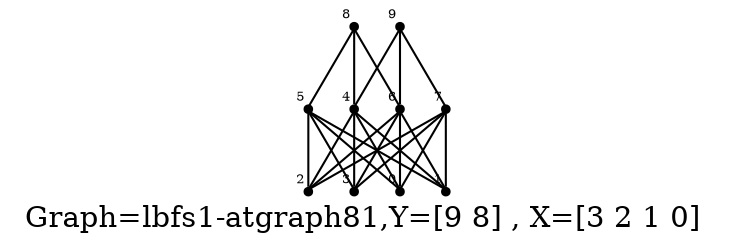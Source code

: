 /* Created by igraph 0.8.0-pre+0200568 */
graph {
  graph [
    label="Graph=lbfs1-atgraph81,Y=[9 8] , X=[3 2 1 0]  "
    labelloc=bottom
  ];
  0 [
    pos="-0.100000,3.000000!"
    shape=point
    fontsize=6
    xlabel=0
  ];
  1 [
    pos="0.000000,2.000000!"
    shape=point
    fontsize=6
    xlabel=1
  ];
  2 [
    pos="-0.100000,1.000000!"
    shape=point
    fontsize=6
    xlabel=2
  ];
  3 [
    pos="0.000000,0.000000!"
    shape=point
    fontsize=6
    xlabel=3
  ];
  4 [
    pos="0.900000,3.000000!"
    shape=point
    fontsize=6
    xlabel=4
  ];
  5 [
    pos="1.000000,2.000000!"
    shape=point
    fontsize=6
    xlabel=5
  ];
  6 [
    pos="0.900000,1.000000!"
    shape=point
    fontsize=6
    xlabel=6
  ];
  7 [
    pos="1.000000,0.000000!"
    shape=point
    fontsize=6
    xlabel=7
  ];
  8 [
    pos="2.000000,1.000000!"
    shape=point
    fontsize=6
    xlabel=8
  ];
  9 [
    pos="1.900000,2.000000!"
    shape=point
    fontsize=6
    xlabel=9
  ];

  4 -- 0;
  5 -- 0;
  6 -- 0;
  7 -- 0;
  4 -- 1;
  5 -- 1;
  6 -- 1;
  7 -- 1;
  4 -- 2;
  5 -- 2;
  6 -- 2;
  7 -- 2;
  4 -- 3;
  5 -- 3;
  6 -- 3;
  7 -- 3;
  8 -- 4;
  8 -- 5;
  8 -- 6;
  9 -- 4;
  9 -- 6;
  9 -- 7;
}
